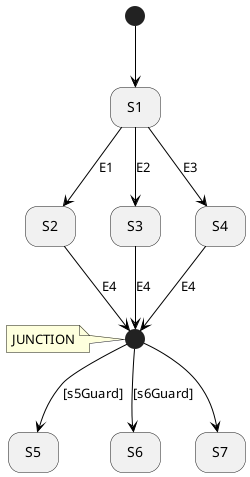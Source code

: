 @startuml
'https://plantuml.com/state-diagram

'hide description area for state without description
hide empty description

'JUNCTION <<JUNCTION>>
state JUNCTION <<start>>
note left of JUNCTION : JUNCTION
state S1
state S2
state S3
state S4
state S5
state S6
state S7


[*] -[#000000]-> S1
S2 -down[#000000]-> JUNCTION : E4
S3 -down[#000000]-> JUNCTION : E4
S4 -down[#000000]-> JUNCTION : E4
S1 -down[#000000]-> S4 : E3
S1 -down[#000000]-> S3 : E2
S1 -down[#000000]-> S2 : E1
JUNCTION -down[#000000]-> S7
JUNCTION -down[#000000]-> S6 : [s6Guard]
JUNCTION -down[#000000]-> S5 : [s5Guard]

@enduml